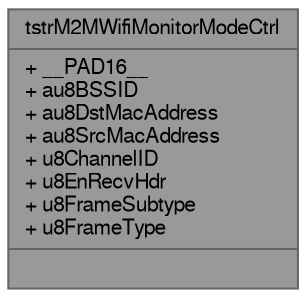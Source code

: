 digraph "tstrM2MWifiMonitorModeCtrl"
{
 // LATEX_PDF_SIZE
  bgcolor="transparent";
  edge [fontname=FreeSans,fontsize=10,labelfontname=FreeSans,labelfontsize=10];
  node [fontname=FreeSans,fontsize=10,shape=box,height=0.2,width=0.4];
  Node1 [shape=record,label="{tstrM2MWifiMonitorModeCtrl\n|+ __PAD16__\l+ au8BSSID\l+ au8DstMacAddress\l+ au8SrcMacAddress\l+ u8ChannelID\l+ u8EnRecvHdr\l+ u8FrameSubtype\l+ u8FrameType\l|}",height=0.2,width=0.4,color="gray40", fillcolor="grey60", style="filled", fontcolor="black",tooltip="Wi-Fi Monitor Mode Filter."];
}
